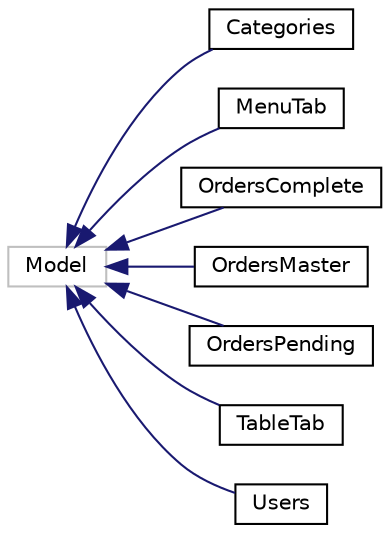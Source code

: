 digraph "Graphical Class Hierarchy"
{
 // LATEX_PDF_SIZE
  edge [fontname="Helvetica",fontsize="10",labelfontname="Helvetica",labelfontsize="10"];
  node [fontname="Helvetica",fontsize="10",shape=record];
  rankdir="LR";
  Node13 [label="Model",height=0.2,width=0.4,color="grey75", fillcolor="white", style="filled",tooltip=" "];
  Node13 -> Node0 [dir="back",color="midnightblue",fontsize="10",style="solid",fontname="Helvetica"];
  Node0 [label="Categories",height=0.2,width=0.4,color="black", fillcolor="white", style="filled",URL="$classmain_1_1Categories.html",tooltip=" "];
  Node13 -> Node15 [dir="back",color="midnightblue",fontsize="10",style="solid",fontname="Helvetica"];
  Node15 [label="MenuTab",height=0.2,width=0.4,color="black", fillcolor="white", style="filled",URL="$classmain_1_1MenuTab.html",tooltip=" "];
  Node13 -> Node16 [dir="back",color="midnightblue",fontsize="10",style="solid",fontname="Helvetica"];
  Node16 [label="OrdersComplete",height=0.2,width=0.4,color="black", fillcolor="white", style="filled",URL="$classmain_1_1OrdersComplete.html",tooltip=" "];
  Node13 -> Node17 [dir="back",color="midnightblue",fontsize="10",style="solid",fontname="Helvetica"];
  Node17 [label="OrdersMaster",height=0.2,width=0.4,color="black", fillcolor="white", style="filled",URL="$classmain_1_1OrdersMaster.html",tooltip=" "];
  Node13 -> Node18 [dir="back",color="midnightblue",fontsize="10",style="solid",fontname="Helvetica"];
  Node18 [label="OrdersPending",height=0.2,width=0.4,color="black", fillcolor="white", style="filled",URL="$classmain_1_1OrdersPending.html",tooltip=" "];
  Node13 -> Node19 [dir="back",color="midnightblue",fontsize="10",style="solid",fontname="Helvetica"];
  Node19 [label="TableTab",height=0.2,width=0.4,color="black", fillcolor="white", style="filled",URL="$classmain_1_1TableTab.html",tooltip=" "];
  Node13 -> Node20 [dir="back",color="midnightblue",fontsize="10",style="solid",fontname="Helvetica"];
  Node20 [label="Users",height=0.2,width=0.4,color="black", fillcolor="white", style="filled",URL="$classmain_1_1Users.html",tooltip=" "];
}
